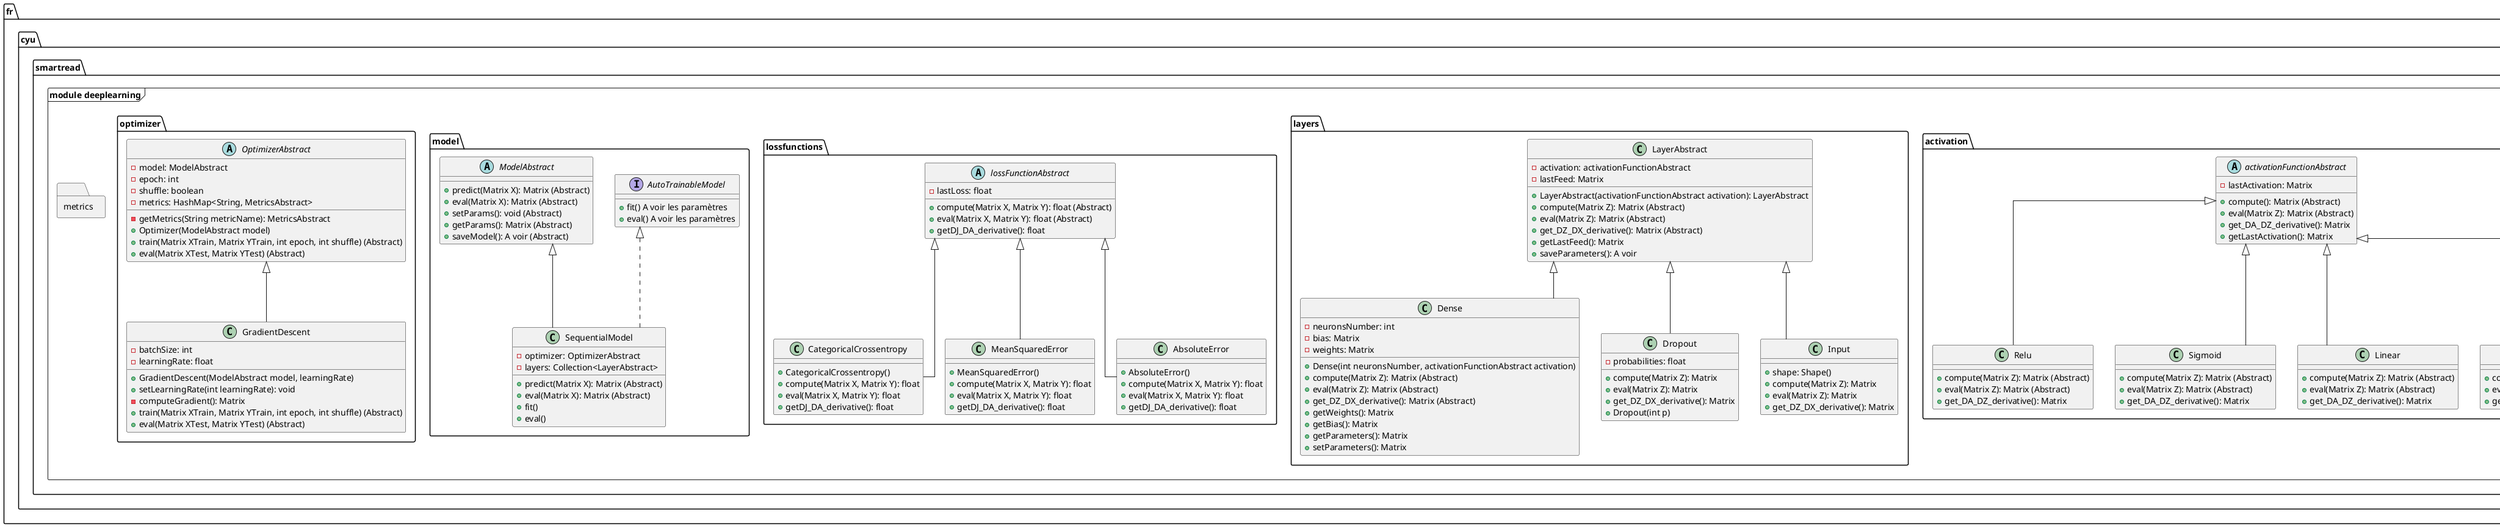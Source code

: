 @startuml "GLP_Ecriture_2023_UML"

skinparam linetype ortho

set namespaceSeparator .

package fr.cyu.smartread {
    package "module deeplearning" <<Frame>> {
        package utility <<Folder>> {
            class Shape() {
                +Dim: Collection<int>
                A voir la suite
            }

            class Matrix() {
                -matrix: SimpleMatrix (EJML)
                -shape: Shape
                A voir la suite
            }
        }
        package activation <<Folder>> {
            abstract class activationFunctionAbstract {
                -lastActivation: Matrix

                +compute(): Matrix (Abstract)
                +eval(Matrix Z): Matrix (Abstract)
                +get_DA_DZ_derivative(): Matrix
                +getLastActivation(): Matrix
            }

            class Relu extends activationFunctionAbstract {
                +compute(Matrix Z): Matrix (Abstract)
                +eval(Matrix Z): Matrix (Abstract)
                +get_DA_DZ_derivative(): Matrix
            }

            class Sigmoid extends activationFunctionAbstract {
                +compute(Matrix Z): Matrix (Abstract)
                +eval(Matrix Z): Matrix (Abstract)
                +get_DA_DZ_derivative(): Matrix
            }

            class Linear extends activationFunctionAbstract {
                +compute(Matrix Z): Matrix (Abstract)
                +eval(Matrix Z): Matrix (Abstract)
                +get_DA_DZ_derivative(): Matrix
            }

            class Softmax extends activationFunctionAbstract {
                +compute(Matrix Z): Matrix (Abstract)
                +eval(Matrix Z): Matrix (Abstract)
                +get_DA_DZ_derivative(): Matrix
            }
        }

        package layers <<Folder>> {
            class LayerAbstract{
                -activation: activationFunctionAbstract
                -lastFeed: Matrix
                +LayerAbstract(activationFunctionAbstract activation): LayerAbstract
                +compute(Matrix Z): Matrix (Abstract)
                +eval(Matrix Z): Matrix (Abstract)
                +get_DZ_DX_derivative(): Matrix (Abstract)
                +getLastFeed(): Matrix
                +saveParameters(): A voir
            }

            class Dense extends LayerAbstract {
                -neuronsNumber: int
                -bias: Matrix
                -weights: Matrix
                +Dense(int neuronsNumber, activationFunctionAbstract activation)
                +compute(Matrix Z): Matrix (Abstract)
                +eval(Matrix Z): Matrix (Abstract)
                +get_DZ_DX_derivative(): Matrix (Abstract)
                +getWeights(): Matrix
                +getBias(): Matrix
                +getParameters(): Matrix
                +setParameters(): Matrix
            }

            class Dropout extends LayerAbstract {
                -probabilities: float
                +compute(Matrix Z): Matrix
                +eval(Matrix Z): Matrix
                +get_DZ_DX_derivative(): Matrix
                +Dropout(int p)
            }

            class Input extends LayerAbstract {
                +shape: Shape()
                +compute(Matrix Z): Matrix
                +eval(Matrix Z): Matrix
                +get_DZ_DX_derivative(): Matrix
            }
        }

        package lossfunctions <<Folder>> {
            abstract class lossFunctionAbstract {
                -lastLoss: float
                +compute(Matrix X, Matrix Y): float (Abstract)
                +eval(Matrix X, Matrix Y): float (Abstract)
                +getDJ_DA_derivative(): float
            }

            class CategoricalCrossentropy extends lossFunctionAbstract{
                +CategoricalCrossentropy()
                +compute(Matrix X, Matrix Y): float
                +eval(Matrix X, Matrix Y): float
                +getDJ_DA_derivative(): float
            }

            class MeanSquaredError extends lossFunctionAbstract{
                +MeanSquaredError()
                +compute(Matrix X, Matrix Y): float
                +eval(Matrix X, Matrix Y): float
                +getDJ_DA_derivative(): float
            }

            class AbsoluteError extends lossFunctionAbstract{
                +AbsoluteError()
                +compute(Matrix X, Matrix Y): float
                +eval(Matrix X, Matrix Y): float
                +getDJ_DA_derivative(): float
            }
        }

        package model <<Folder>> {
            interface AutoTrainableModel {
                +fit() A voir les paramètres
                +eval() A voir les paramètres
            }

            abstract class ModelAbstract {
                 +predict(Matrix X): Matrix (Abstract)
                 +eval(Matrix X): Matrix (Abstract)
                 +setParams(): void (Abstract)
                 +getParams(): Matrix (Abstract)
                 +saveModel(): A voir (Abstract)
            }

            class SequentialModel extends ModelAbstract implements AutoTrainableModel{
                -optimizer: OptimizerAbstract
                -layers: Collection<LayerAbstract>
                 +predict(Matrix X): Matrix (Abstract)
                 +eval(Matrix X): Matrix (Abstract)
                 +fit()
                 +eval()
            }
        }

        package optimizer <<Folder>> {
            abstract class OptimizerAbstract {
                -model: ModelAbstract
                -epoch: int
                -shuffle: boolean
                -metrics: HashMap<String, MetricsAbstract>
                -getMetrics(String metricName): MetricsAbstract
                +Optimizer(ModelAbstract model)
                +train(Matrix XTrain, Matrix YTrain, int epoch, int shuffle) (Abstract)
                +eval(Matrix XTest, Matrix YTest) (Abstract)
            }

            class GradientDescent extends OptimizerAbstract {
                -batchSize: int
                -learningRate: float
                + GradientDescent(ModelAbstract model, learningRate)
                +setLearningRate(int learningRate): void
                -computeGradient(): Matrix
                +train(Matrix XTrain, Matrix YTrain, int epoch, int shuffle) (Abstract)
                +eval(Matrix XTest, Matrix YTest) (Abstract)
            }
        }

        package metrics <<Folder>> {
        }
    }
}

@enduml